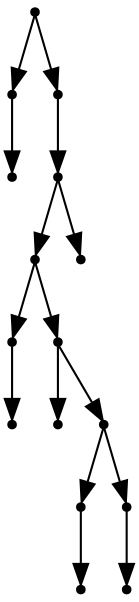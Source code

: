 digraph {
  15 [shape=point];
  1 [shape=point];
  0 [shape=point];
  14 [shape=point];
  13 [shape=point];
  11 [shape=point];
  3 [shape=point];
  2 [shape=point];
  10 [shape=point];
  4 [shape=point];
  9 [shape=point];
  6 [shape=point];
  5 [shape=point];
  8 [shape=point];
  7 [shape=point];
  12 [shape=point];
15 -> 1;
1 -> 0;
15 -> 14;
14 -> 13;
13 -> 11;
11 -> 3;
3 -> 2;
11 -> 10;
10 -> 4;
10 -> 9;
9 -> 6;
6 -> 5;
9 -> 8;
8 -> 7;
13 -> 12;
}
